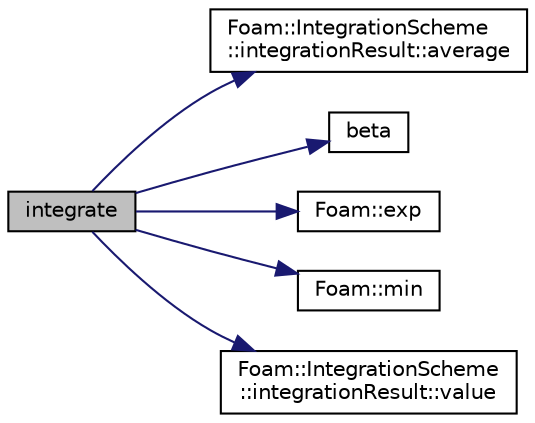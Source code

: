 digraph "integrate"
{
  bgcolor="transparent";
  edge [fontname="Helvetica",fontsize="10",labelfontname="Helvetica",labelfontsize="10"];
  node [fontname="Helvetica",fontsize="10",shape=record];
  rankdir="LR";
  Node24 [label="integrate",height=0.2,width=0.4,color="black", fillcolor="grey75", style="filled", fontcolor="black"];
  Node24 -> Node25 [color="midnightblue",fontsize="10",style="solid",fontname="Helvetica"];
  Node25 [label="Foam::IntegrationScheme\l::integrationResult::average",height=0.2,width=0.4,color="black",URL="$a24977.html#a1db78afd3e628e89ca0cbf5c0d924b1a",tooltip="Return const access to the average. "];
  Node24 -> Node26 [color="midnightblue",fontsize="10",style="solid",fontname="Helvetica"];
  Node26 [label="beta",height=0.2,width=0.4,color="black",URL="$a41468.html#a7f7bcc92fa37329ef6b25b3a843cb8ba"];
  Node24 -> Node27 [color="midnightblue",fontsize="10",style="solid",fontname="Helvetica"];
  Node27 [label="Foam::exp",height=0.2,width=0.4,color="black",URL="$a21851.html#a12bca6c677fcf0977532179c3cb9bb89"];
  Node24 -> Node28 [color="midnightblue",fontsize="10",style="solid",fontname="Helvetica"];
  Node28 [label="Foam::min",height=0.2,width=0.4,color="black",URL="$a21851.html#a253e112ad2d56d96230ff39ea7f442dc"];
  Node24 -> Node29 [color="midnightblue",fontsize="10",style="solid",fontname="Helvetica"];
  Node29 [label="Foam::IntegrationScheme\l::integrationResult::value",height=0.2,width=0.4,color="black",URL="$a24977.html#a6d4d6556ac300382aa9c07ad9c1c2ea2",tooltip="Return const access to the value. "];
}
